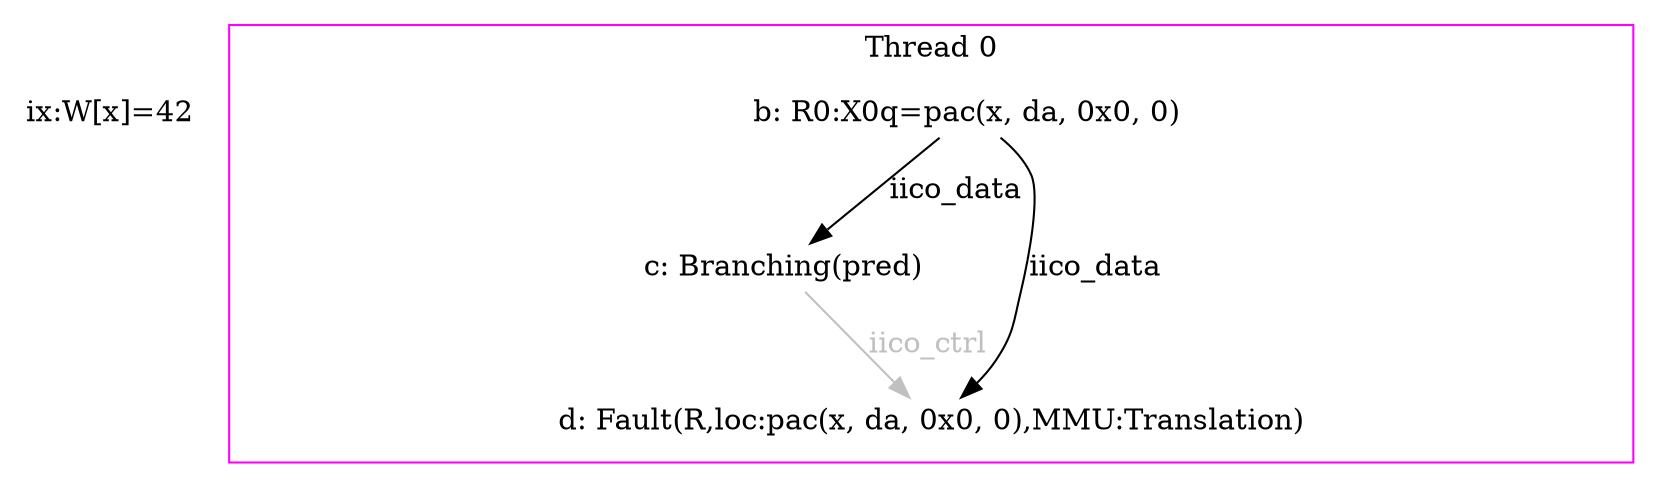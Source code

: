 digraph G {
    eiid0 [label="ix:W[x]=42", shape="none", fixedsize="false", height="0.194444", width="1.361111"];
    subgraph cluster_proc0 { rank=sink; label = "Thread 0"; color=magenta; shape=box;
        eiid1 [label="b: R0:X0q=pac(x, da, 0x0, 0)", shape="none", fixedsize="false", height="0.194444", width="4.861111"];
        eiid2 [label="c: Branching(pred)", shape="none", fixedsize="false", height="0.194444", width="2.916667"];
        eiid3 [label="d: Fault(R,loc:pac(x, da, 0x0, 0),MMU:Translation)", shape="none", fixedsize="false", height="0.194444", width="9.138889"];
    }
    eiid1 -> eiid2 [label="iico_data", color="black", fontcolor="black"];
    eiid1 -> eiid3 [label="iico_data", color="black", fontcolor="black"];
    eiid2 -> eiid3 [label="iico_ctrl", color="grey", fontcolor="grey"];
}

